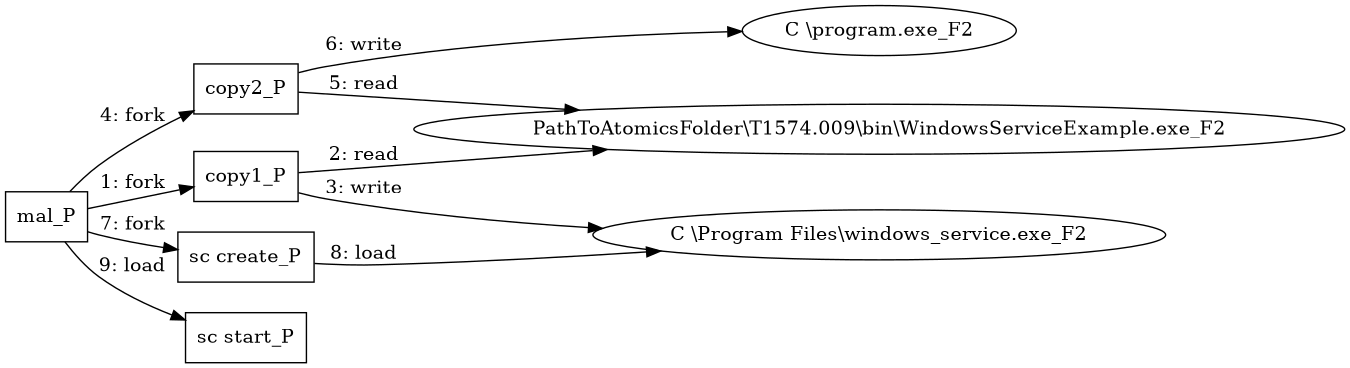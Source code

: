 digraph "T1574.009" {
rankdir="LR"
size="9"
fixedsize="false"
splines="true"
nodesep=0.3
ranksep=0
fontsize=10
overlap="scalexy"
engine= "neato"
	"mal_P" [node_type=Process shape=box]
	"copy1_P" [node_type=Process shape=box]
	"copy2_P" [node_type=Process shape=box]
	"sc create_P" [node_type=Process shape=box]
	"sc start_P" [node_type=Process shape=box]
	"PathToAtomicsFolder\\T1574.009\\bin\\WindowsServiceExample.exe_F2" [node_type=File shape=ellipse]
	"C \\Program Files\\windows_service.exe_F2" [node_type=File shape=ellipse]
	"C \\program.exe_F2" [node_type=File shape=ellipse]
	"mal_P" -> "copy1_P" [label="1: fork"]
	"copy1_P" -> "PathToAtomicsFolder\\T1574.009\\bin\\WindowsServiceExample.exe_F2" [label="2: read"]
	"copy1_P" -> "C \\Program Files\\windows_service.exe_F2" [label="3: write"]
	"mal_P" -> "copy2_P" [label="4: fork"]
	"copy2_P" -> "PathToAtomicsFolder\\T1574.009\\bin\\WindowsServiceExample.exe_F2" [label="5: read"]
	"copy2_P" -> "C \\program.exe_F2" [label="6: write"]
	"mal_P" -> "sc create_P" [label="7: fork"]
	"sc create_P" -> "C \\Program Files\\windows_service.exe_F2" [label="8: load"]
	"mal_P" -> "sc start_P" [label="9: load"]
}
